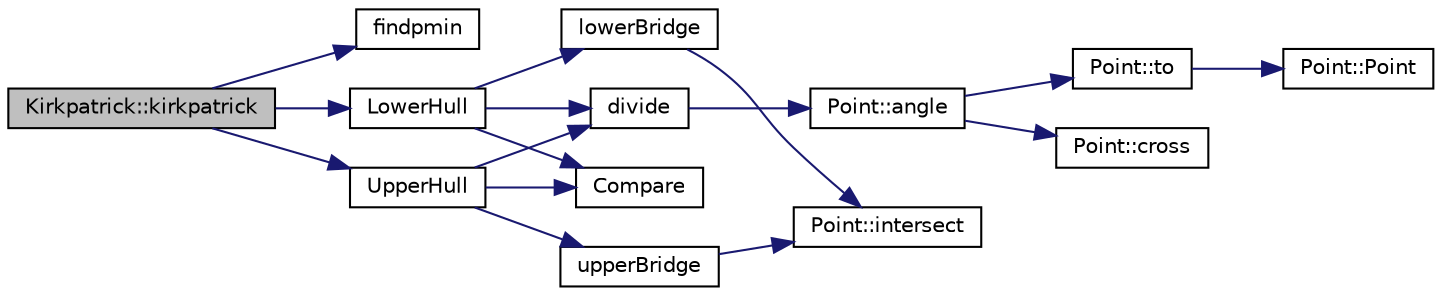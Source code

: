 digraph "Kirkpatrick::kirkpatrick"
{
  edge [fontname="Helvetica",fontsize="10",labelfontname="Helvetica",labelfontsize="10"];
  node [fontname="Helvetica",fontsize="10",shape=record];
  rankdir="LR";
  Node4 [label="Kirkpatrick::kirkpatrick",height=0.2,width=0.4,color="black", fillcolor="grey75", style="filled", fontcolor="black"];
  Node4 -> Node5 [color="midnightblue",fontsize="10",style="solid",fontname="Helvetica"];
  Node5 [label="findpmin",height=0.2,width=0.4,color="black", fillcolor="white", style="filled",URL="$da/d13/_kirkpatrick_8cpp.html#aafec16e1a27c247d0a5120352ed22a49"];
  Node4 -> Node6 [color="midnightblue",fontsize="10",style="solid",fontname="Helvetica"];
  Node6 [label="UpperHull",height=0.2,width=0.4,color="black", fillcolor="white", style="filled",URL="$da/d13/_kirkpatrick_8cpp.html#a4479231afeb4f062090065f22d64269b"];
  Node6 -> Node7 [color="midnightblue",fontsize="10",style="solid",fontname="Helvetica"];
  Node7 [label="Compare",height=0.2,width=0.4,color="black", fillcolor="white", style="filled",URL="$da/d13/_kirkpatrick_8cpp.html#a593a6ee4a0a89022c597eb64a90b019a"];
  Node6 -> Node8 [color="midnightblue",fontsize="10",style="solid",fontname="Helvetica"];
  Node8 [label="upperBridge",height=0.2,width=0.4,color="black", fillcolor="white", style="filled",URL="$da/d13/_kirkpatrick_8cpp.html#a781341c135586052b55fa1544bb7f16b"];
  Node8 -> Node9 [color="midnightblue",fontsize="10",style="solid",fontname="Helvetica"];
  Node9 [label="Point::intersect",height=0.2,width=0.4,color="black", fillcolor="white", style="filled",URL="$d0/d69/class_point.html#a1d8545b389dc6e4d16fc7e6e03fbb456"];
  Node6 -> Node10 [color="midnightblue",fontsize="10",style="solid",fontname="Helvetica"];
  Node10 [label="divide",height=0.2,width=0.4,color="black", fillcolor="white", style="filled",URL="$da/d13/_kirkpatrick_8cpp.html#a62856f4b79799eaa320d0e8aca389eaa"];
  Node10 -> Node11 [color="midnightblue",fontsize="10",style="solid",fontname="Helvetica"];
  Node11 [label="Point::angle",height=0.2,width=0.4,color="black", fillcolor="white", style="filled",URL="$d0/d69/class_point.html#a7d0c702d0290069deea9e1dee59d3585"];
  Node11 -> Node12 [color="midnightblue",fontsize="10",style="solid",fontname="Helvetica"];
  Node12 [label="Point::to",height=0.2,width=0.4,color="black", fillcolor="white", style="filled",URL="$d0/d69/class_point.html#a0694c103436f0732c3cfcbda09b73c7d"];
  Node12 -> Node13 [color="midnightblue",fontsize="10",style="solid",fontname="Helvetica"];
  Node13 [label="Point::Point",height=0.2,width=0.4,color="black", fillcolor="white", style="filled",URL="$d0/d69/class_point.html#ad92f2337b839a94ce97dcdb439b4325a"];
  Node11 -> Node14 [color="midnightblue",fontsize="10",style="solid",fontname="Helvetica"];
  Node14 [label="Point::cross",height=0.2,width=0.4,color="black", fillcolor="white", style="filled",URL="$d0/d69/class_point.html#a3a645e9d017026692a770816d4ce8abc"];
  Node4 -> Node15 [color="midnightblue",fontsize="10",style="solid",fontname="Helvetica"];
  Node15 [label="LowerHull",height=0.2,width=0.4,color="black", fillcolor="white", style="filled",URL="$da/d13/_kirkpatrick_8cpp.html#ade45580a9cd19c0afc95cf67efc44dee"];
  Node15 -> Node7 [color="midnightblue",fontsize="10",style="solid",fontname="Helvetica"];
  Node15 -> Node16 [color="midnightblue",fontsize="10",style="solid",fontname="Helvetica"];
  Node16 [label="lowerBridge",height=0.2,width=0.4,color="black", fillcolor="white", style="filled",URL="$da/d13/_kirkpatrick_8cpp.html#ade91404ef9c3d34fe2ef85e38516c704"];
  Node16 -> Node9 [color="midnightblue",fontsize="10",style="solid",fontname="Helvetica"];
  Node15 -> Node10 [color="midnightblue",fontsize="10",style="solid",fontname="Helvetica"];
}
